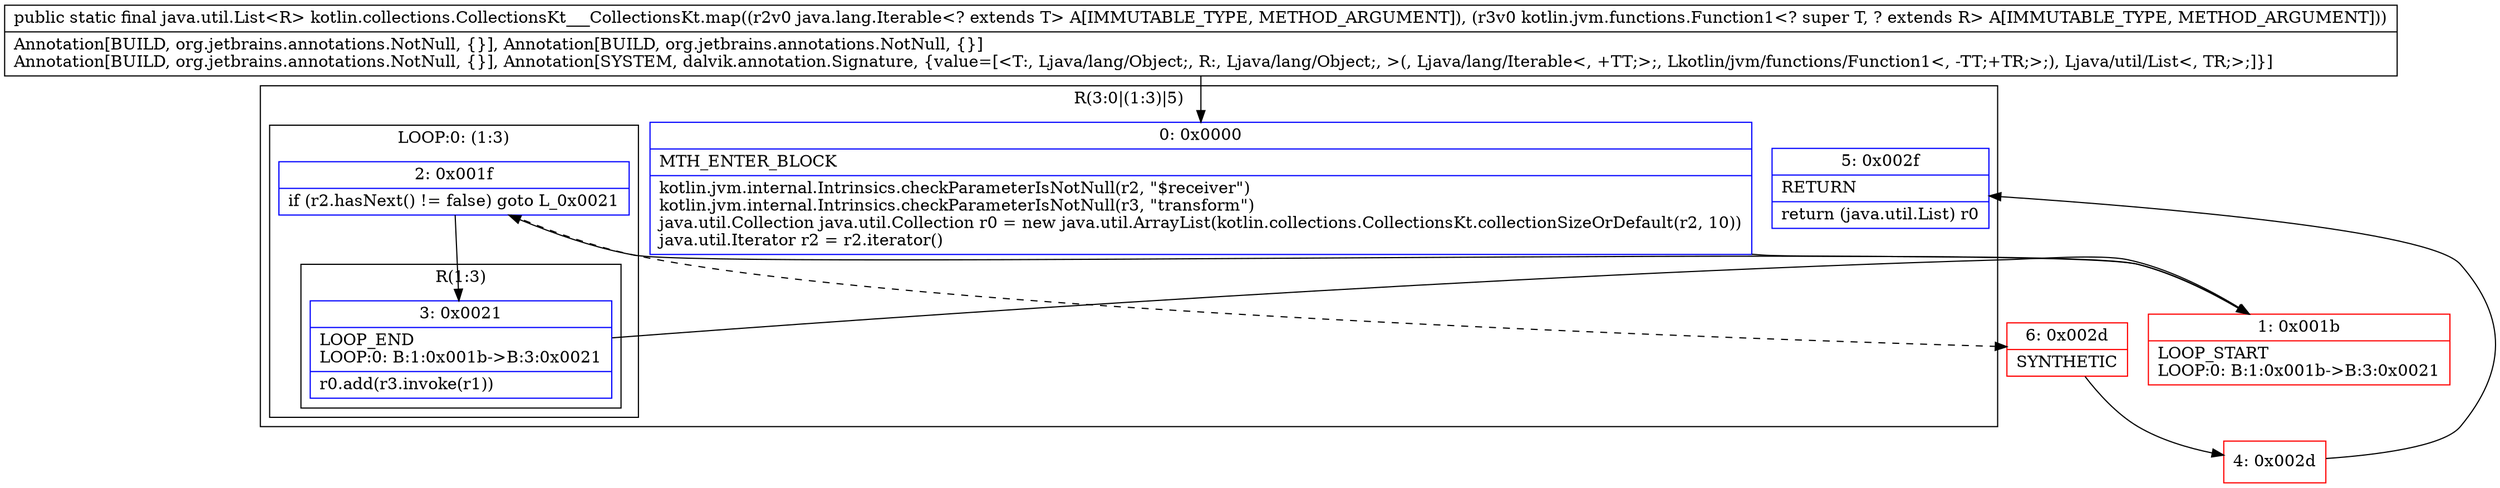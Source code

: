 digraph "CFG forkotlin.collections.CollectionsKt___CollectionsKt.map(Ljava\/lang\/Iterable;Lkotlin\/jvm\/functions\/Function1;)Ljava\/util\/List;" {
subgraph cluster_Region_862627856 {
label = "R(3:0|(1:3)|5)";
node [shape=record,color=blue];
Node_0 [shape=record,label="{0\:\ 0x0000|MTH_ENTER_BLOCK\l|kotlin.jvm.internal.Intrinsics.checkParameterIsNotNull(r2, \"$receiver\")\lkotlin.jvm.internal.Intrinsics.checkParameterIsNotNull(r3, \"transform\")\ljava.util.Collection java.util.Collection r0 = new java.util.ArrayList(kotlin.collections.CollectionsKt.collectionSizeOrDefault(r2, 10))\ljava.util.Iterator r2 = r2.iterator()\l}"];
subgraph cluster_LoopRegion_170603281 {
label = "LOOP:0: (1:3)";
node [shape=record,color=blue];
Node_2 [shape=record,label="{2\:\ 0x001f|if (r2.hasNext() != false) goto L_0x0021\l}"];
subgraph cluster_Region_1175957255 {
label = "R(1:3)";
node [shape=record,color=blue];
Node_3 [shape=record,label="{3\:\ 0x0021|LOOP_END\lLOOP:0: B:1:0x001b\-\>B:3:0x0021\l|r0.add(r3.invoke(r1))\l}"];
}
}
Node_5 [shape=record,label="{5\:\ 0x002f|RETURN\l|return (java.util.List) r0\l}"];
}
Node_1 [shape=record,color=red,label="{1\:\ 0x001b|LOOP_START\lLOOP:0: B:1:0x001b\-\>B:3:0x0021\l}"];
Node_4 [shape=record,color=red,label="{4\:\ 0x002d}"];
Node_6 [shape=record,color=red,label="{6\:\ 0x002d|SYNTHETIC\l}"];
MethodNode[shape=record,label="{public static final java.util.List\<R\> kotlin.collections.CollectionsKt___CollectionsKt.map((r2v0 java.lang.Iterable\<? extends T\> A[IMMUTABLE_TYPE, METHOD_ARGUMENT]), (r3v0 kotlin.jvm.functions.Function1\<? super T, ? extends R\> A[IMMUTABLE_TYPE, METHOD_ARGUMENT]))  | Annotation[BUILD, org.jetbrains.annotations.NotNull, \{\}], Annotation[BUILD, org.jetbrains.annotations.NotNull, \{\}]\lAnnotation[BUILD, org.jetbrains.annotations.NotNull, \{\}], Annotation[SYSTEM, dalvik.annotation.Signature, \{value=[\<T:, Ljava\/lang\/Object;, R:, Ljava\/lang\/Object;, \>(, Ljava\/lang\/Iterable\<, +TT;\>;, Lkotlin\/jvm\/functions\/Function1\<, \-TT;+TR;\>;), Ljava\/util\/List\<, TR;\>;]\}]\l}"];
MethodNode -> Node_0;
Node_0 -> Node_1;
Node_2 -> Node_3;
Node_2 -> Node_6[style=dashed];
Node_3 -> Node_1;
Node_1 -> Node_2;
Node_4 -> Node_5;
Node_6 -> Node_4;
}

